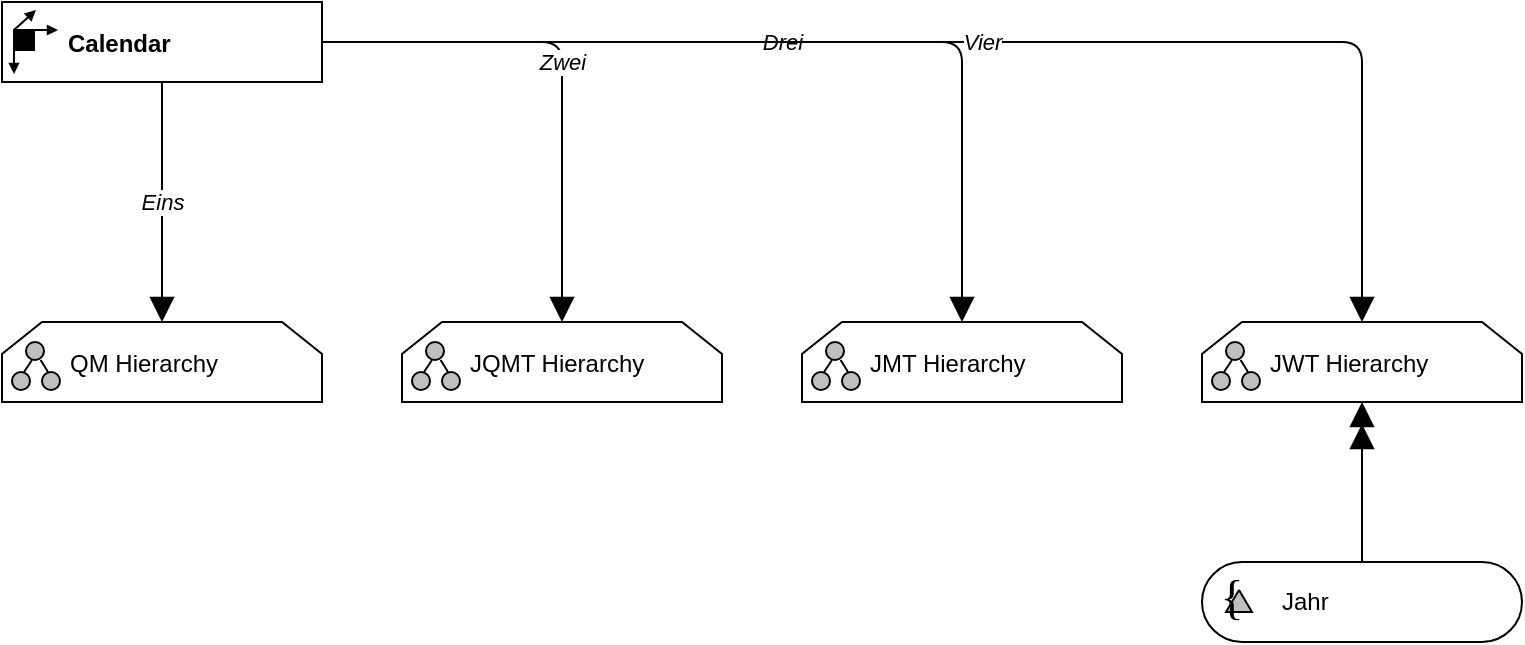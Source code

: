 <mxfile version="25.0.3">
  <diagram name="Seite-1" id="D6MCeGrKerhMQp70AOl7">
    <mxGraphModel dx="1293" dy="697" grid="1" gridSize="10" guides="1" tooltips="1" connect="1" arrows="1" fold="1" page="1" pageScale="1" pageWidth="827" pageHeight="1169" math="0" shadow="0">
      <root>
        <mxCell id="0" />
        <mxCell id="1" parent="0" />
        <object label="Calendar" btelligentShapeType="Dimension" btelligentLibrary="ADAPT" id="f77LYvtL0lH_vqSuSwCJ-1">
          <mxCell style="group;fillColor=default;verticalAlign=middle;align=left;spacingLeft=31;fontStyle=1;connectable=1;" parent="1" vertex="1" connectable="0">
            <mxGeometry x="240" y="80" width="160" height="40" as="geometry" />
          </mxCell>
        </object>
        <object label="GGG" id="f77LYvtL0lH_vqSuSwCJ-2">
          <mxCell style="rounded=0;whiteSpace=wrap;html=1;noLabel=1;container=0;editable=0;movable=1;resizable=1;rotatable=1;deletable=1;locked=0;connectable=0;fillColor=none;" parent="f77LYvtL0lH_vqSuSwCJ-1" vertex="1">
            <mxGeometry width="160" height="40" as="geometry" />
          </mxCell>
        </object>
        <mxCell id="f77LYvtL0lH_vqSuSwCJ-3" value="" style="rounded=0;whiteSpace=wrap;html=1;fillColor=#000000;fontColor=#ffffff;strokeColor=#000000;strokeWidth=1;deletable=1;cloneable=0;movable=1;editable=1;resizable=1;rotatable=1;locked=0;connectable=1;container=0;expand=0;recursiveResize=0;allowArrows=0;" parent="f77LYvtL0lH_vqSuSwCJ-1" vertex="1">
          <mxGeometry x="6.0" y="14" width="10" height="10" as="geometry" />
        </mxCell>
        <mxCell id="f77LYvtL0lH_vqSuSwCJ-4" value="" style="endArrow=block;html=1;rounded=0;endFill=1;startSize=2;endSize=3;strokeWidth=1;deletable=1;cloneable=0;movable=1;editable=1;resizable=1;rotatable=1;locked=0;connectable=1;" parent="f77LYvtL0lH_vqSuSwCJ-1" edge="1">
          <mxGeometry width="50" height="50" relative="1" as="geometry">
            <mxPoint x="15.0" y="14" as="sourcePoint" />
            <mxPoint x="28.0" y="14" as="targetPoint" />
          </mxGeometry>
        </mxCell>
        <mxCell id="f77LYvtL0lH_vqSuSwCJ-5" value="" style="endArrow=block;html=1;rounded=0;endFill=1;startSize=2;endSize=3;strokeWidth=1;deletable=1;cloneable=0;movable=1;editable=1;resizable=1;rotatable=1;locked=0;connectable=1;" parent="f77LYvtL0lH_vqSuSwCJ-1" edge="1">
          <mxGeometry width="50" height="50" relative="1" as="geometry">
            <mxPoint x="6.0" y="22" as="sourcePoint" />
            <mxPoint x="6.0" y="36" as="targetPoint" />
          </mxGeometry>
        </mxCell>
        <mxCell id="f77LYvtL0lH_vqSuSwCJ-6" value="" style="endArrow=block;html=1;rounded=0;endFill=1;startSize=2;endSize=3;strokeWidth=1;deletable=1;cloneable=0;movable=1;editable=1;resizable=1;rotatable=1;locked=0;connectable=1;" parent="f77LYvtL0lH_vqSuSwCJ-1" edge="1">
          <mxGeometry width="50" height="50" relative="1" as="geometry">
            <mxPoint x="6.0" y="14" as="sourcePoint" />
            <mxPoint x="17.0" y="4" as="targetPoint" />
          </mxGeometry>
        </mxCell>
        <object label="QM Hierarchy" btelligentShapeType="Hierarchy" btelligentLibrary="ADAPT" id="f77LYvtL0lH_vqSuSwCJ-7">
          <mxCell style="group;fillColor=default;verticalAlign=middle;align=left;spacingLeft=32;connectable=1;" parent="1" vertex="1" connectable="0">
            <mxGeometry x="240" y="240" width="160" height="40" as="geometry" />
          </mxCell>
        </object>
        <mxCell id="f77LYvtL0lH_vqSuSwCJ-8" value="Hierarchy" style="shape=loopLimit;whiteSpace=wrap;html=1;size=20;verticalAlign=middle;spacingLeft=37;align=left;container=0;fillColor=none;noLabel=1;editable=0;movable=1;resizable=1;rotatable=1;deletable=1;locked=0;connectable=0;" parent="f77LYvtL0lH_vqSuSwCJ-7" vertex="1">
          <mxGeometry width="160" height="40" as="geometry" />
        </mxCell>
        <mxCell id="f77LYvtL0lH_vqSuSwCJ-9" value="" style="group;movable=1;resizable=1;rotatable=1;deletable=1;editable=1;locked=0;connectable=1;" parent="f77LYvtL0lH_vqSuSwCJ-7" vertex="1" connectable="0">
          <mxGeometry x="5" y="10" width="24" height="24" as="geometry" />
        </mxCell>
        <mxCell id="f77LYvtL0lH_vqSuSwCJ-10" style="vsdxID=8;fillColor=#C0C0C0;gradientColor=none;shape=stencil(rVFBDsIwDHtNj5VCK14wxj8ilm0VZZ3SAuX3tAoIBhwQ4mbHjhMlyjZxxJmUgZg47OnsujQqu1HGuGkkdqkgZVtlmz4wDRyOUyd8xuqs6BBONSFLH9QOAxdha6FbcSLvisR5oQEvvfegFXyMgqwxu6g5JEwuTIupHnkgXcbo3uNwyxEpnonmt/Ivi/1nLfhirQIeZ+6d9/KlZ/31LaUkL7XtFQ==);strokeColor=#000000;spacingTop=-3;spacingBottom=-3;spacingLeft=-3;spacingRight=-3;points=[];labelBackgroundColor=none;rounded=0;html=1;whiteSpace=wrap;container=0;" parent="f77LYvtL0lH_vqSuSwCJ-9" vertex="1">
          <mxGeometry y="15" width="9" height="9" as="geometry" />
        </mxCell>
        <mxCell id="f77LYvtL0lH_vqSuSwCJ-11" style="vsdxID=9;fillColor=#C0C0C0;gradientColor=none;shape=stencil(rVFBDsIwDHtNj5VCK14wxj8ilm0VZZ3SAuX3tAoIBhwQ4mbHjhMlyjZxxJmUgZg47OnsujQqu1HGuGkkdqkgZVtlmz4wDRyOUyd8xuqs6BBONSFLH9QOAxdha6FbcSLvisR5oQEvvfegFXyMgqwxu6g5JEwuTIupHnkgXcbo3uNwyxEpnonmt/Ivi/1nLfhirQIeZ+6d9/KlZ/31LaUkL7XtFQ==);strokeColor=#000000;spacingTop=-3;spacingBottom=-3;spacingLeft=-3;spacingRight=-3;points=[];labelBackgroundColor=none;rounded=0;html=1;whiteSpace=wrap;container=0;" parent="f77LYvtL0lH_vqSuSwCJ-9" vertex="1">
          <mxGeometry x="15" y="15" width="9" height="9" as="geometry" />
        </mxCell>
        <mxCell id="f77LYvtL0lH_vqSuSwCJ-12" style="vsdxID=10;fillColor=#C0C0C0;gradientColor=none;shape=stencil(rVFBDsIwDHtNj5VCK14wxj8ilm0VZZ3SAuX3tAoIBhwQ4mbHjhMlyjZxxJmUgZg47OnsujQqu1HGuGkkdqkgZVtlmz4wDRyOUyd8xuqs6BBONSFLH9QOAxdha6FbcSLvisR5oQEvvfegFXyMgqwxu6g5JEwuTIupHnkgXcbo3uNwyxEpnonmt/Ivi/1nLfhirQIeZ+6d9/KlZ/31LaUkL7XtFQ==);strokeColor=#000000;spacingTop=-3;spacingBottom=-3;spacingLeft=-3;spacingRight=-3;points=[];labelBackgroundColor=none;rounded=0;html=1;whiteSpace=wrap;container=0;" parent="f77LYvtL0lH_vqSuSwCJ-9" vertex="1">
          <mxGeometry x="7" width="9" height="9" as="geometry" />
        </mxCell>
        <mxCell id="f77LYvtL0lH_vqSuSwCJ-13" value="" style="vsdxID=11;edgeStyle=none;startArrow=none;endArrow=none;startSize=5;endSize=5;strokeColor=#000000;spacingTop=-3;spacingBottom=-3;spacingLeft=-3;spacingRight=-3;verticalAlign=middle;html=1;labelBackgroundColor=none;rounded=0;" parent="f77LYvtL0lH_vqSuSwCJ-9" edge="1">
          <mxGeometry relative="1" as="geometry">
            <Array as="points" />
            <mxPoint x="6" y="15" as="sourcePoint" />
            <mxPoint x="10" y="9" as="targetPoint" />
          </mxGeometry>
        </mxCell>
        <mxCell id="f77LYvtL0lH_vqSuSwCJ-14" value="" style="vsdxID=12;edgeStyle=none;startArrow=none;endArrow=none;startSize=5;endSize=5;strokeColor=#000000;spacingTop=-3;spacingBottom=-3;spacingLeft=-3;spacingRight=-3;verticalAlign=middle;html=1;labelBackgroundColor=none;rounded=0;" parent="f77LYvtL0lH_vqSuSwCJ-9" target="f77LYvtL0lH_vqSuSwCJ-12" edge="1">
          <mxGeometry relative="1" as="geometry">
            <Array as="points" />
            <mxPoint x="18" y="15" as="sourcePoint" />
            <mxPoint x="15" y="9" as="targetPoint" />
          </mxGeometry>
        </mxCell>
        <object label="JQMT Hierarchy" btelligentShapeType="Hierarchy" btelligentLibrary="ADAPT" id="f77LYvtL0lH_vqSuSwCJ-15">
          <mxCell style="group;fillColor=default;verticalAlign=middle;align=left;spacingLeft=32;" parent="1" vertex="1" connectable="0">
            <mxGeometry x="440" y="240" width="160" height="40" as="geometry" />
          </mxCell>
        </object>
        <mxCell id="f77LYvtL0lH_vqSuSwCJ-16" value="Hierarchy" style="shape=loopLimit;whiteSpace=wrap;html=1;size=20;verticalAlign=middle;spacingLeft=37;align=left;container=0;fillColor=none;noLabel=1;editable=0;movable=1;resizable=1;rotatable=1;deletable=1;locked=0;connectable=1;" parent="f77LYvtL0lH_vqSuSwCJ-15" vertex="1">
          <mxGeometry width="160" height="40" as="geometry" />
        </mxCell>
        <mxCell id="f77LYvtL0lH_vqSuSwCJ-17" value="" style="group;movable=1;resizable=1;rotatable=1;deletable=1;editable=1;locked=0;connectable=1;" parent="f77LYvtL0lH_vqSuSwCJ-15" vertex="1" connectable="0">
          <mxGeometry x="5" y="10" width="24" height="24" as="geometry" />
        </mxCell>
        <mxCell id="f77LYvtL0lH_vqSuSwCJ-18" style="vsdxID=8;fillColor=#C0C0C0;gradientColor=none;shape=stencil(rVFBDsIwDHtNj5VCK14wxj8ilm0VZZ3SAuX3tAoIBhwQ4mbHjhMlyjZxxJmUgZg47OnsujQqu1HGuGkkdqkgZVtlmz4wDRyOUyd8xuqs6BBONSFLH9QOAxdha6FbcSLvisR5oQEvvfegFXyMgqwxu6g5JEwuTIupHnkgXcbo3uNwyxEpnonmt/Ivi/1nLfhirQIeZ+6d9/KlZ/31LaUkL7XtFQ==);strokeColor=#000000;spacingTop=-3;spacingBottom=-3;spacingLeft=-3;spacingRight=-3;points=[];labelBackgroundColor=none;rounded=0;html=1;whiteSpace=wrap;container=0;" parent="f77LYvtL0lH_vqSuSwCJ-17" vertex="1">
          <mxGeometry y="15" width="9" height="9" as="geometry" />
        </mxCell>
        <mxCell id="f77LYvtL0lH_vqSuSwCJ-19" style="vsdxID=9;fillColor=#C0C0C0;gradientColor=none;shape=stencil(rVFBDsIwDHtNj5VCK14wxj8ilm0VZZ3SAuX3tAoIBhwQ4mbHjhMlyjZxxJmUgZg47OnsujQqu1HGuGkkdqkgZVtlmz4wDRyOUyd8xuqs6BBONSFLH9QOAxdha6FbcSLvisR5oQEvvfegFXyMgqwxu6g5JEwuTIupHnkgXcbo3uNwyxEpnonmt/Ivi/1nLfhirQIeZ+6d9/KlZ/31LaUkL7XtFQ==);strokeColor=#000000;spacingTop=-3;spacingBottom=-3;spacingLeft=-3;spacingRight=-3;points=[];labelBackgroundColor=none;rounded=0;html=1;whiteSpace=wrap;container=0;" parent="f77LYvtL0lH_vqSuSwCJ-17" vertex="1">
          <mxGeometry x="15" y="15" width="9" height="9" as="geometry" />
        </mxCell>
        <mxCell id="f77LYvtL0lH_vqSuSwCJ-20" style="vsdxID=10;fillColor=#C0C0C0;gradientColor=none;shape=stencil(rVFBDsIwDHtNj5VCK14wxj8ilm0VZZ3SAuX3tAoIBhwQ4mbHjhMlyjZxxJmUgZg47OnsujQqu1HGuGkkdqkgZVtlmz4wDRyOUyd8xuqs6BBONSFLH9QOAxdha6FbcSLvisR5oQEvvfegFXyMgqwxu6g5JEwuTIupHnkgXcbo3uNwyxEpnonmt/Ivi/1nLfhirQIeZ+6d9/KlZ/31LaUkL7XtFQ==);strokeColor=#000000;spacingTop=-3;spacingBottom=-3;spacingLeft=-3;spacingRight=-3;points=[];labelBackgroundColor=none;rounded=0;html=1;whiteSpace=wrap;container=0;" parent="f77LYvtL0lH_vqSuSwCJ-17" vertex="1">
          <mxGeometry x="7" width="9" height="9" as="geometry" />
        </mxCell>
        <mxCell id="f77LYvtL0lH_vqSuSwCJ-21" value="" style="vsdxID=11;edgeStyle=none;startArrow=none;endArrow=none;startSize=5;endSize=5;strokeColor=#000000;spacingTop=-3;spacingBottom=-3;spacingLeft=-3;spacingRight=-3;verticalAlign=middle;html=1;labelBackgroundColor=none;rounded=0;" parent="f77LYvtL0lH_vqSuSwCJ-17" edge="1">
          <mxGeometry relative="1" as="geometry">
            <Array as="points" />
            <mxPoint x="6" y="15" as="sourcePoint" />
            <mxPoint x="10" y="9" as="targetPoint" />
          </mxGeometry>
        </mxCell>
        <mxCell id="f77LYvtL0lH_vqSuSwCJ-22" value="" style="vsdxID=12;edgeStyle=none;startArrow=none;endArrow=none;startSize=5;endSize=5;strokeColor=#000000;spacingTop=-3;spacingBottom=-3;spacingLeft=-3;spacingRight=-3;verticalAlign=middle;html=1;labelBackgroundColor=none;rounded=0;" parent="f77LYvtL0lH_vqSuSwCJ-17" target="f77LYvtL0lH_vqSuSwCJ-20" edge="1">
          <mxGeometry relative="1" as="geometry">
            <Array as="points" />
            <mxPoint x="18" y="15" as="sourcePoint" />
            <mxPoint x="15" y="9" as="targetPoint" />
          </mxGeometry>
        </mxCell>
        <object label="JMT Hierarchy" btelligentShapeType="Hierarchy" btelligentLibrary="ADAPT" id="f77LYvtL0lH_vqSuSwCJ-23">
          <mxCell style="group;fillColor=default;verticalAlign=middle;align=left;spacingLeft=32;" parent="1" vertex="1" connectable="0">
            <mxGeometry x="640" y="240" width="160" height="40" as="geometry" />
          </mxCell>
        </object>
        <mxCell id="f77LYvtL0lH_vqSuSwCJ-24" value="Hierarchy" style="shape=loopLimit;whiteSpace=wrap;html=1;size=20;verticalAlign=middle;spacingLeft=37;align=left;container=0;fillColor=none;noLabel=1;editable=0;movable=1;resizable=1;rotatable=1;deletable=1;locked=0;connectable=1;" parent="f77LYvtL0lH_vqSuSwCJ-23" vertex="1">
          <mxGeometry width="160" height="40" as="geometry" />
        </mxCell>
        <mxCell id="f77LYvtL0lH_vqSuSwCJ-25" value="" style="group;movable=1;resizable=1;rotatable=1;deletable=1;editable=1;locked=0;connectable=1;" parent="f77LYvtL0lH_vqSuSwCJ-23" vertex="1" connectable="0">
          <mxGeometry x="5" y="10" width="24" height="24" as="geometry" />
        </mxCell>
        <mxCell id="f77LYvtL0lH_vqSuSwCJ-26" style="vsdxID=8;fillColor=#C0C0C0;gradientColor=none;shape=stencil(rVFBDsIwDHtNj5VCK14wxj8ilm0VZZ3SAuX3tAoIBhwQ4mbHjhMlyjZxxJmUgZg47OnsujQqu1HGuGkkdqkgZVtlmz4wDRyOUyd8xuqs6BBONSFLH9QOAxdha6FbcSLvisR5oQEvvfegFXyMgqwxu6g5JEwuTIupHnkgXcbo3uNwyxEpnonmt/Ivi/1nLfhirQIeZ+6d9/KlZ/31LaUkL7XtFQ==);strokeColor=#000000;spacingTop=-3;spacingBottom=-3;spacingLeft=-3;spacingRight=-3;points=[];labelBackgroundColor=none;rounded=0;html=1;whiteSpace=wrap;container=0;" parent="f77LYvtL0lH_vqSuSwCJ-25" vertex="1">
          <mxGeometry y="15" width="9" height="9" as="geometry" />
        </mxCell>
        <mxCell id="f77LYvtL0lH_vqSuSwCJ-27" style="vsdxID=9;fillColor=#C0C0C0;gradientColor=none;shape=stencil(rVFBDsIwDHtNj5VCK14wxj8ilm0VZZ3SAuX3tAoIBhwQ4mbHjhMlyjZxxJmUgZg47OnsujQqu1HGuGkkdqkgZVtlmz4wDRyOUyd8xuqs6BBONSFLH9QOAxdha6FbcSLvisR5oQEvvfegFXyMgqwxu6g5JEwuTIupHnkgXcbo3uNwyxEpnonmt/Ivi/1nLfhirQIeZ+6d9/KlZ/31LaUkL7XtFQ==);strokeColor=#000000;spacingTop=-3;spacingBottom=-3;spacingLeft=-3;spacingRight=-3;points=[];labelBackgroundColor=none;rounded=0;html=1;whiteSpace=wrap;container=0;" parent="f77LYvtL0lH_vqSuSwCJ-25" vertex="1">
          <mxGeometry x="15" y="15" width="9" height="9" as="geometry" />
        </mxCell>
        <mxCell id="f77LYvtL0lH_vqSuSwCJ-28" style="vsdxID=10;fillColor=#C0C0C0;gradientColor=none;shape=stencil(rVFBDsIwDHtNj5VCK14wxj8ilm0VZZ3SAuX3tAoIBhwQ4mbHjhMlyjZxxJmUgZg47OnsujQqu1HGuGkkdqkgZVtlmz4wDRyOUyd8xuqs6BBONSFLH9QOAxdha6FbcSLvisR5oQEvvfegFXyMgqwxu6g5JEwuTIupHnkgXcbo3uNwyxEpnonmt/Ivi/1nLfhirQIeZ+6d9/KlZ/31LaUkL7XtFQ==);strokeColor=#000000;spacingTop=-3;spacingBottom=-3;spacingLeft=-3;spacingRight=-3;points=[];labelBackgroundColor=none;rounded=0;html=1;whiteSpace=wrap;container=0;" parent="f77LYvtL0lH_vqSuSwCJ-25" vertex="1">
          <mxGeometry x="7" width="9" height="9" as="geometry" />
        </mxCell>
        <mxCell id="f77LYvtL0lH_vqSuSwCJ-29" value="" style="vsdxID=11;edgeStyle=none;startArrow=none;endArrow=none;startSize=5;endSize=5;strokeColor=#000000;spacingTop=-3;spacingBottom=-3;spacingLeft=-3;spacingRight=-3;verticalAlign=middle;html=1;labelBackgroundColor=none;rounded=0;" parent="f77LYvtL0lH_vqSuSwCJ-25" edge="1">
          <mxGeometry relative="1" as="geometry">
            <Array as="points" />
            <mxPoint x="6" y="15" as="sourcePoint" />
            <mxPoint x="10" y="9" as="targetPoint" />
          </mxGeometry>
        </mxCell>
        <mxCell id="f77LYvtL0lH_vqSuSwCJ-30" value="" style="vsdxID=12;edgeStyle=none;startArrow=none;endArrow=none;startSize=5;endSize=5;strokeColor=#000000;spacingTop=-3;spacingBottom=-3;spacingLeft=-3;spacingRight=-3;verticalAlign=middle;html=1;labelBackgroundColor=none;rounded=0;" parent="f77LYvtL0lH_vqSuSwCJ-25" target="f77LYvtL0lH_vqSuSwCJ-28" edge="1">
          <mxGeometry relative="1" as="geometry">
            <Array as="points" />
            <mxPoint x="18" y="15" as="sourcePoint" />
            <mxPoint x="15" y="9" as="targetPoint" />
          </mxGeometry>
        </mxCell>
        <object label="JWT Hierarchy" btelligentShapeType="Hierarchy" btelligentLibrary="ADAPT" id="f77LYvtL0lH_vqSuSwCJ-31">
          <mxCell style="group;fillColor=default;verticalAlign=middle;align=left;spacingLeft=32;" parent="1" vertex="1" connectable="0">
            <mxGeometry x="840" y="240" width="160" height="40" as="geometry" />
          </mxCell>
        </object>
        <mxCell id="f77LYvtL0lH_vqSuSwCJ-32" value="Hierarchy" style="shape=loopLimit;whiteSpace=wrap;html=1;size=20;verticalAlign=middle;spacingLeft=37;align=left;container=0;fillColor=none;noLabel=1;editable=0;movable=1;resizable=1;rotatable=1;deletable=1;locked=0;connectable=1;" parent="f77LYvtL0lH_vqSuSwCJ-31" vertex="1">
          <mxGeometry width="160" height="40" as="geometry" />
        </mxCell>
        <mxCell id="f77LYvtL0lH_vqSuSwCJ-33" value="" style="group;movable=1;resizable=1;rotatable=1;deletable=1;editable=1;locked=0;connectable=1;" parent="f77LYvtL0lH_vqSuSwCJ-31" vertex="1" connectable="0">
          <mxGeometry x="5" y="10" width="24" height="24" as="geometry" />
        </mxCell>
        <mxCell id="f77LYvtL0lH_vqSuSwCJ-34" style="vsdxID=8;fillColor=#C0C0C0;gradientColor=none;shape=stencil(rVFBDsIwDHtNj5VCK14wxj8ilm0VZZ3SAuX3tAoIBhwQ4mbHjhMlyjZxxJmUgZg47OnsujQqu1HGuGkkdqkgZVtlmz4wDRyOUyd8xuqs6BBONSFLH9QOAxdha6FbcSLvisR5oQEvvfegFXyMgqwxu6g5JEwuTIupHnkgXcbo3uNwyxEpnonmt/Ivi/1nLfhirQIeZ+6d9/KlZ/31LaUkL7XtFQ==);strokeColor=#000000;spacingTop=-3;spacingBottom=-3;spacingLeft=-3;spacingRight=-3;points=[];labelBackgroundColor=none;rounded=0;html=1;whiteSpace=wrap;container=0;" parent="f77LYvtL0lH_vqSuSwCJ-33" vertex="1">
          <mxGeometry y="15" width="9" height="9" as="geometry" />
        </mxCell>
        <mxCell id="f77LYvtL0lH_vqSuSwCJ-35" style="vsdxID=9;fillColor=#C0C0C0;gradientColor=none;shape=stencil(rVFBDsIwDHtNj5VCK14wxj8ilm0VZZ3SAuX3tAoIBhwQ4mbHjhMlyjZxxJmUgZg47OnsujQqu1HGuGkkdqkgZVtlmz4wDRyOUyd8xuqs6BBONSFLH9QOAxdha6FbcSLvisR5oQEvvfegFXyMgqwxu6g5JEwuTIupHnkgXcbo3uNwyxEpnonmt/Ivi/1nLfhirQIeZ+6d9/KlZ/31LaUkL7XtFQ==);strokeColor=#000000;spacingTop=-3;spacingBottom=-3;spacingLeft=-3;spacingRight=-3;points=[];labelBackgroundColor=none;rounded=0;html=1;whiteSpace=wrap;container=0;" parent="f77LYvtL0lH_vqSuSwCJ-33" vertex="1">
          <mxGeometry x="15" y="15" width="9" height="9" as="geometry" />
        </mxCell>
        <mxCell id="f77LYvtL0lH_vqSuSwCJ-36" style="vsdxID=10;fillColor=#C0C0C0;gradientColor=none;shape=stencil(rVFBDsIwDHtNj5VCK14wxj8ilm0VZZ3SAuX3tAoIBhwQ4mbHjhMlyjZxxJmUgZg47OnsujQqu1HGuGkkdqkgZVtlmz4wDRyOUyd8xuqs6BBONSFLH9QOAxdha6FbcSLvisR5oQEvvfegFXyMgqwxu6g5JEwuTIupHnkgXcbo3uNwyxEpnonmt/Ivi/1nLfhirQIeZ+6d9/KlZ/31LaUkL7XtFQ==);strokeColor=#000000;spacingTop=-3;spacingBottom=-3;spacingLeft=-3;spacingRight=-3;points=[];labelBackgroundColor=none;rounded=0;html=1;whiteSpace=wrap;container=0;" parent="f77LYvtL0lH_vqSuSwCJ-33" vertex="1">
          <mxGeometry x="7" width="9" height="9" as="geometry" />
        </mxCell>
        <mxCell id="f77LYvtL0lH_vqSuSwCJ-37" value="" style="vsdxID=11;edgeStyle=none;startArrow=none;endArrow=none;startSize=5;endSize=5;strokeColor=#000000;spacingTop=-3;spacingBottom=-3;spacingLeft=-3;spacingRight=-3;verticalAlign=middle;html=1;labelBackgroundColor=none;rounded=0;" parent="f77LYvtL0lH_vqSuSwCJ-33" edge="1">
          <mxGeometry relative="1" as="geometry">
            <Array as="points" />
            <mxPoint x="6" y="15" as="sourcePoint" />
            <mxPoint x="10" y="9" as="targetPoint" />
          </mxGeometry>
        </mxCell>
        <mxCell id="f77LYvtL0lH_vqSuSwCJ-38" value="" style="vsdxID=12;edgeStyle=none;startArrow=none;endArrow=none;startSize=5;endSize=5;strokeColor=#000000;spacingTop=-3;spacingBottom=-3;spacingLeft=-3;spacingRight=-3;verticalAlign=middle;html=1;labelBackgroundColor=none;rounded=0;" parent="f77LYvtL0lH_vqSuSwCJ-33" target="f77LYvtL0lH_vqSuSwCJ-36" edge="1">
          <mxGeometry relative="1" as="geometry">
            <Array as="points" />
            <mxPoint x="18" y="15" as="sourcePoint" />
            <mxPoint x="15" y="9" as="targetPoint" />
          </mxGeometry>
        </mxCell>
        <UserObject label="Eins" btelligentShapeType="LoosePrecedence" btelligentLibrary="ADAPT" id="f77LYvtL0lH_vqSuSwCJ-39">
          <mxCell style="vsdxID=5;startArrow=none;endArrow=block;startSize=10;endSize=10;strokeColor=#000000;spacingTop=2;spacingBottom=2;spacingLeft=2;spacingRight=2;verticalAlign=middle;html=1;labelBackgroundColor=#FFFFFF;rounded=1;jumpStyle=arc;startFill=0;endFill=1;fontStyle=2;labelBorderColor=none;edgeStyle=orthogonalEdgeStyle;" parent="1" source="f77LYvtL0lH_vqSuSwCJ-1" target="f77LYvtL0lH_vqSuSwCJ-7" edge="1">
            <mxGeometry relative="1" as="geometry">
              <mxPoint x="240" y="170" as="sourcePoint" />
              <mxPoint x="170" y="190" as="targetPoint" />
              <mxPoint as="offset" />
            </mxGeometry>
          </mxCell>
        </UserObject>
        <UserObject label="" tooltip="ADAPT HierarchyLevel" id="f77LYvtL0lH_vqSuSwCJ-43">
          <mxCell style="group" parent="1" vertex="1" connectable="0">
            <mxGeometry x="840" y="360" width="160" height="40" as="geometry" />
          </mxCell>
        </UserObject>
        <mxCell id="f77LYvtL0lH_vqSuSwCJ-44" value="Jahr" style="rounded=1;whiteSpace=wrap;html=1;arcSize=50;align=left;spacingLeft=38;" parent="f77LYvtL0lH_vqSuSwCJ-43" vertex="1">
          <mxGeometry width="160" height="40" as="geometry" />
        </mxCell>
        <mxCell id="f77LYvtL0lH_vqSuSwCJ-45" value="&lt;div style=&quot;font-size: 1px&quot;&gt;&lt;/div&gt;" style="verticalAlign=middle;align=center;overflow=width;vsdxID=9;fillColor=#C0C0C0;gradientColor=none;shape=stencil(UzV2Ls5ILEhVNTIoLinKz04tz0wpyVA1dlE1MsrMy0gtyiwBslSNXVWNndPyi1LTi/JL81Ig/IJEkEoQKze/DGRCBUSfqQFIi5FBJYQL4blBVOZk5iGpRFVoaIBHKUySKMX4XABkIByelpmTA/E3sjy6R4FCkEAydgUA);strokeColor=#000000;spacingTop=-3;spacingBottom=-3;spacingLeft=-3;spacingRight=-3;points=[];labelBackgroundColor=none;rounded=0;html=1;whiteSpace=wrap;container=0;" parent="f77LYvtL0lH_vqSuSwCJ-43" vertex="1">
          <mxGeometry x="12" y="14" width="13" height="11" as="geometry" />
        </mxCell>
        <mxCell id="f77LYvtL0lH_vqSuSwCJ-46" value="&lt;div style=&quot;font-size: 24px;&quot;&gt;&lt;font style=&quot;font-size: 24px; font-family: Calibri; color: rgb(0, 0, 0); direction: ltr; letter-spacing: 0px; line-height: 120%; opacity: 1;&quot;&gt;{&amp;nbsp;  }&lt;br style=&quot;font-size: 24px;&quot;&gt;&lt;/font&gt;&lt;/div&gt;" style="verticalAlign=middle;align=center;overflow=width;vsdxID=10;fillColor=none;gradientColor=none;shape=stencil(nZBLDoAgDERP0z3SIyjew0SURgSD+Lu9kMZoXLhwN9O+tukAlrNpJg1SzDH4QW/URgNYgZTkjA4UkwJUgGXng+6DX1zLfmoymdXo17xh5zmRJ6Q42BWCfc2oJfdAr+Yv+AP9Cb7OJ3H/2JG1HNGz/84klThPVCc=);strokeColor=none;spacingTop=0;spacingBottom=0;spacingLeft=0;spacingRight=0;points=[];labelBackgroundColor=none;rounded=0;html=1;whiteSpace=wrap;container=0;fontSize=24;fontStyle=0;horizontal=1;" parent="f77LYvtL0lH_vqSuSwCJ-43" vertex="1">
          <mxGeometry x="3" y="3" width="30" height="30" as="geometry" />
        </mxCell>
        <UserObject label="" tooltip="ADAPT StrictPrecedence" id="f77LYvtL0lH_vqSuSwCJ-47">
          <mxCell style="vsdxID=5;edgeStyle=orthogonalEdgeStyle;startArrow=doubleBlock;endArrow=none;startSize=10;endSize=0;strokeColor=#000000;spacingTop=0;spacingBottom=0;spacingLeft=0;spacingRight=0;verticalAlign=middle;html=1;labelBackgroundColor=#FFFFFF;rounded=1;jumpStyle=arc;startFill=1;" parent="1" source="f77LYvtL0lH_vqSuSwCJ-32" target="f77LYvtL0lH_vqSuSwCJ-44" edge="1">
            <mxGeometry x="-152" y="-991" relative="1" as="geometry">
              <mxPoint x="410" y="320" as="sourcePoint" />
              <mxPoint x="410" y="370" as="targetPoint" />
            </mxGeometry>
          </mxCell>
        </UserObject>
        <UserObject label="Zwei" btelligentShapeType="LoosePrecedence" btelligentLibrary="ADAPT" id="vdX0nlRlNV5u23rPeZXY-1">
          <mxCell style="vsdxID=5;startArrow=none;endArrow=block;startSize=10;endSize=10;strokeColor=#000000;spacingTop=2;spacingBottom=2;spacingLeft=2;spacingRight=2;verticalAlign=middle;html=1;labelBackgroundColor=#FFFFFF;rounded=1;jumpStyle=arc;startFill=0;endFill=1;fontStyle=2;labelBorderColor=none;edgeStyle=orthogonalEdgeStyle;" edge="1" parent="1" source="f77LYvtL0lH_vqSuSwCJ-2" target="f77LYvtL0lH_vqSuSwCJ-16">
            <mxGeometry relative="1" as="geometry">
              <mxPoint x="530" y="120" as="sourcePoint" />
              <mxPoint x="530" y="180" as="targetPoint" />
              <mxPoint as="offset" />
            </mxGeometry>
          </mxCell>
        </UserObject>
        <UserObject label="Drei" btelligentShapeType="LoosePrecedence" btelligentLibrary="ADAPT" id="vdX0nlRlNV5u23rPeZXY-2">
          <mxCell style="vsdxID=5;startArrow=none;endArrow=block;startSize=10;endSize=10;strokeColor=#000000;spacingTop=2;spacingBottom=2;spacingLeft=2;spacingRight=2;verticalAlign=middle;html=1;labelBackgroundColor=#FFFFFF;rounded=1;jumpStyle=arc;startFill=0;endFill=1;fontStyle=2;labelBorderColor=none;edgeStyle=orthogonalEdgeStyle;" edge="1" parent="1" source="f77LYvtL0lH_vqSuSwCJ-2" target="f77LYvtL0lH_vqSuSwCJ-24">
            <mxGeometry relative="1" as="geometry">
              <mxPoint x="650" y="90" as="sourcePoint" />
              <mxPoint x="650" y="150" as="targetPoint" />
              <mxPoint as="offset" />
            </mxGeometry>
          </mxCell>
        </UserObject>
        <UserObject label="Vier" btelligentShapeType="LoosePrecedence" btelligentLibrary="ADAPT" id="vdX0nlRlNV5u23rPeZXY-3">
          <mxCell style="vsdxID=5;startArrow=none;endArrow=block;startSize=10;endSize=10;strokeColor=#000000;spacingTop=2;spacingBottom=2;spacingLeft=2;spacingRight=2;verticalAlign=middle;html=1;labelBackgroundColor=#FFFFFF;rounded=1;jumpStyle=arc;startFill=0;endFill=1;fontStyle=2;labelBorderColor=none;edgeStyle=orthogonalEdgeStyle;" edge="1" parent="1" source="f77LYvtL0lH_vqSuSwCJ-2" target="f77LYvtL0lH_vqSuSwCJ-32">
            <mxGeometry relative="1" as="geometry">
              <mxPoint x="820" y="70" as="sourcePoint" />
              <mxPoint x="820" y="130" as="targetPoint" />
              <mxPoint as="offset" />
            </mxGeometry>
          </mxCell>
        </UserObject>
      </root>
    </mxGraphModel>
  </diagram>
</mxfile>
